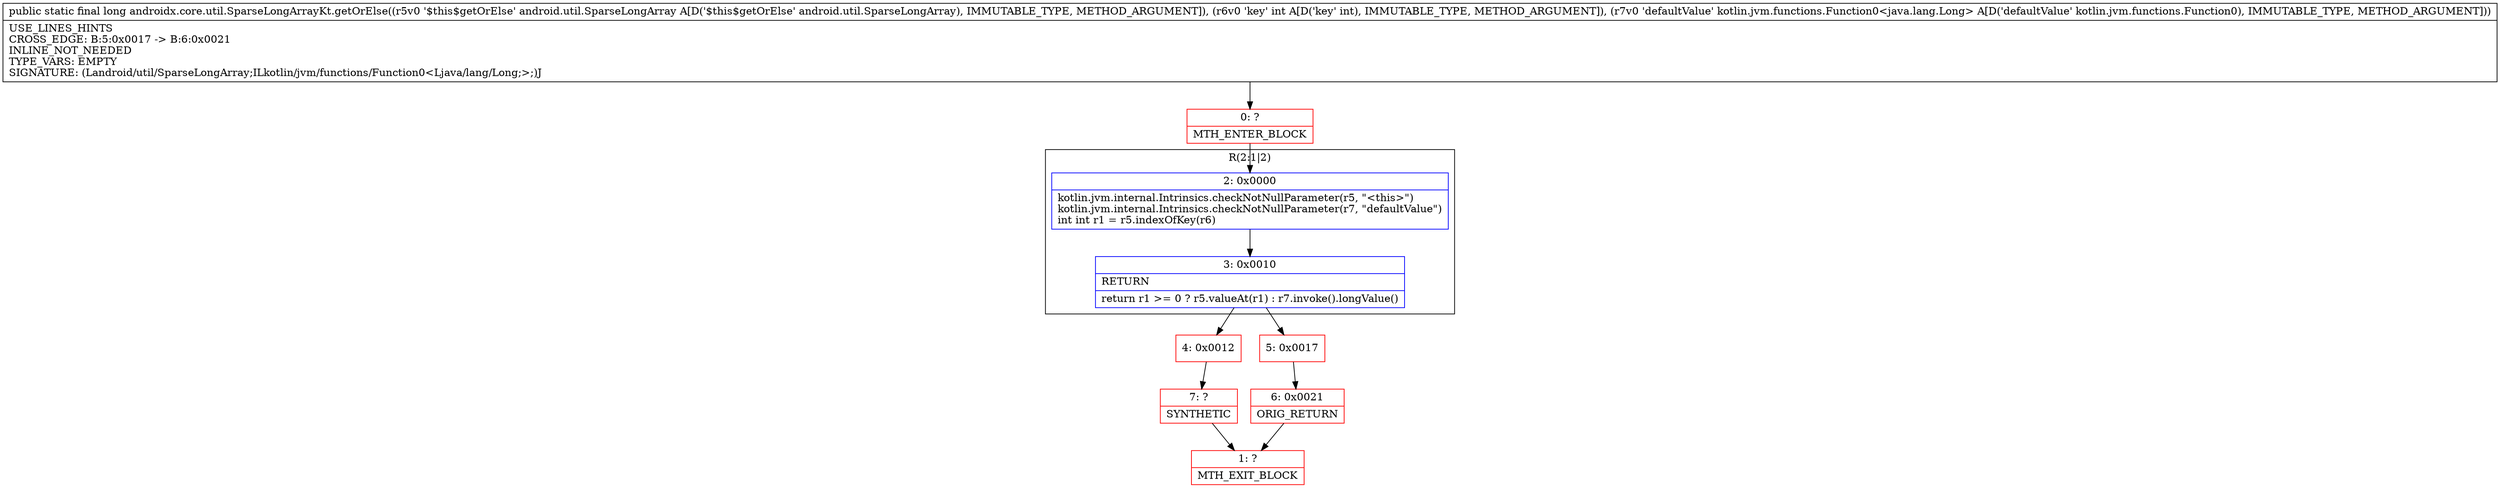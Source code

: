 digraph "CFG forandroidx.core.util.SparseLongArrayKt.getOrElse(Landroid\/util\/SparseLongArray;ILkotlin\/jvm\/functions\/Function0;)J" {
subgraph cluster_Region_75036970 {
label = "R(2:1|2)";
node [shape=record,color=blue];
Node_2 [shape=record,label="{2\:\ 0x0000|kotlin.jvm.internal.Intrinsics.checkNotNullParameter(r5, \"\<this\>\")\lkotlin.jvm.internal.Intrinsics.checkNotNullParameter(r7, \"defaultValue\")\lint int r1 = r5.indexOfKey(r6)\l}"];
Node_3 [shape=record,label="{3\:\ 0x0010|RETURN\l|return r1 \>= 0 ? r5.valueAt(r1) : r7.invoke().longValue()\l}"];
}
Node_0 [shape=record,color=red,label="{0\:\ ?|MTH_ENTER_BLOCK\l}"];
Node_4 [shape=record,color=red,label="{4\:\ 0x0012}"];
Node_7 [shape=record,color=red,label="{7\:\ ?|SYNTHETIC\l}"];
Node_1 [shape=record,color=red,label="{1\:\ ?|MTH_EXIT_BLOCK\l}"];
Node_5 [shape=record,color=red,label="{5\:\ 0x0017}"];
Node_6 [shape=record,color=red,label="{6\:\ 0x0021|ORIG_RETURN\l}"];
MethodNode[shape=record,label="{public static final long androidx.core.util.SparseLongArrayKt.getOrElse((r5v0 '$this$getOrElse' android.util.SparseLongArray A[D('$this$getOrElse' android.util.SparseLongArray), IMMUTABLE_TYPE, METHOD_ARGUMENT]), (r6v0 'key' int A[D('key' int), IMMUTABLE_TYPE, METHOD_ARGUMENT]), (r7v0 'defaultValue' kotlin.jvm.functions.Function0\<java.lang.Long\> A[D('defaultValue' kotlin.jvm.functions.Function0), IMMUTABLE_TYPE, METHOD_ARGUMENT]))  | USE_LINES_HINTS\lCROSS_EDGE: B:5:0x0017 \-\> B:6:0x0021\lINLINE_NOT_NEEDED\lTYPE_VARS: EMPTY\lSIGNATURE: (Landroid\/util\/SparseLongArray;ILkotlin\/jvm\/functions\/Function0\<Ljava\/lang\/Long;\>;)J\l}"];
MethodNode -> Node_0;Node_2 -> Node_3;
Node_3 -> Node_4;
Node_3 -> Node_5;
Node_0 -> Node_2;
Node_4 -> Node_7;
Node_7 -> Node_1;
Node_5 -> Node_6;
Node_6 -> Node_1;
}

